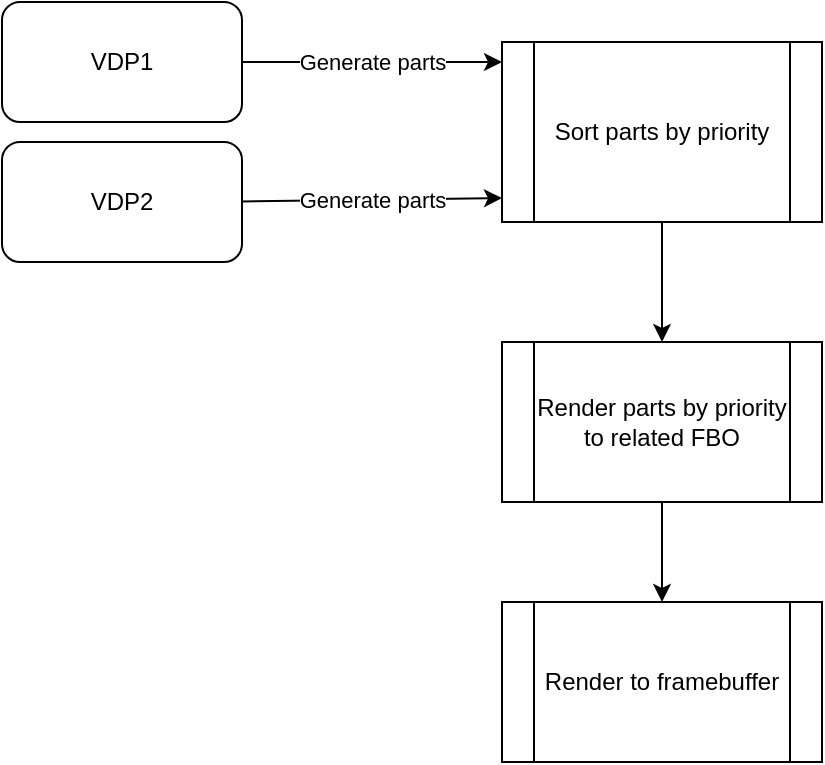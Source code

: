 <mxfile version="23.0.2" type="device">
  <diagram name="Page-1" id="qLgkIeqdQllUKo7gCx5l">
    <mxGraphModel dx="757" dy="571" grid="1" gridSize="10" guides="1" tooltips="1" connect="1" arrows="1" fold="1" page="1" pageScale="1" pageWidth="827" pageHeight="1169" math="0" shadow="0">
      <root>
        <mxCell id="0" />
        <mxCell id="1" parent="0" />
        <mxCell id="MS-7pJhKzLg421YMvwHl-1" value="VDP1" style="rounded=1;whiteSpace=wrap;html=1;" vertex="1" parent="1">
          <mxGeometry x="50" y="70" width="120" height="60" as="geometry" />
        </mxCell>
        <mxCell id="MS-7pJhKzLg421YMvwHl-2" value="VDP2" style="rounded=1;whiteSpace=wrap;html=1;" vertex="1" parent="1">
          <mxGeometry x="50" y="140" width="120" height="60" as="geometry" />
        </mxCell>
        <mxCell id="MS-7pJhKzLg421YMvwHl-6" value="" style="endArrow=classic;html=1;rounded=0;exitX=1;exitY=0.5;exitDx=0;exitDy=0;" edge="1" parent="1" source="MS-7pJhKzLg421YMvwHl-1">
          <mxGeometry relative="1" as="geometry">
            <mxPoint x="280" y="100" as="sourcePoint" />
            <mxPoint x="300" y="100" as="targetPoint" />
          </mxGeometry>
        </mxCell>
        <mxCell id="MS-7pJhKzLg421YMvwHl-7" value="Generate parts" style="edgeLabel;resizable=0;html=1;align=center;verticalAlign=middle;" connectable="0" vertex="1" parent="MS-7pJhKzLg421YMvwHl-6">
          <mxGeometry relative="1" as="geometry" />
        </mxCell>
        <mxCell id="MS-7pJhKzLg421YMvwHl-9" value="" style="endArrow=classic;html=1;rounded=0;exitX=1;exitY=0.5;exitDx=0;exitDy=0;" edge="1" parent="1">
          <mxGeometry relative="1" as="geometry">
            <mxPoint x="170" y="169.71" as="sourcePoint" />
            <mxPoint x="300" y="168" as="targetPoint" />
          </mxGeometry>
        </mxCell>
        <mxCell id="MS-7pJhKzLg421YMvwHl-10" value="Generate parts" style="edgeLabel;resizable=0;html=1;align=center;verticalAlign=middle;" connectable="0" vertex="1" parent="MS-7pJhKzLg421YMvwHl-9">
          <mxGeometry relative="1" as="geometry" />
        </mxCell>
        <mxCell id="MS-7pJhKzLg421YMvwHl-14" value="" style="edgeStyle=orthogonalEdgeStyle;rounded=0;orthogonalLoop=1;jettySize=auto;html=1;" edge="1" parent="1" source="MS-7pJhKzLg421YMvwHl-11" target="MS-7pJhKzLg421YMvwHl-13">
          <mxGeometry relative="1" as="geometry" />
        </mxCell>
        <mxCell id="MS-7pJhKzLg421YMvwHl-11" value="Sort parts by priority&lt;br&gt;" style="shape=process;whiteSpace=wrap;html=1;backgroundOutline=1;" vertex="1" parent="1">
          <mxGeometry x="300" y="90" width="160" height="90" as="geometry" />
        </mxCell>
        <mxCell id="MS-7pJhKzLg421YMvwHl-17" value="" style="edgeStyle=orthogonalEdgeStyle;rounded=0;orthogonalLoop=1;jettySize=auto;html=1;" edge="1" parent="1" source="MS-7pJhKzLg421YMvwHl-13" target="MS-7pJhKzLg421YMvwHl-16">
          <mxGeometry relative="1" as="geometry" />
        </mxCell>
        <mxCell id="MS-7pJhKzLg421YMvwHl-13" value="Render parts by priority to related FBO" style="shape=process;whiteSpace=wrap;html=1;backgroundOutline=1;" vertex="1" parent="1">
          <mxGeometry x="300" y="240" width="160" height="80" as="geometry" />
        </mxCell>
        <mxCell id="MS-7pJhKzLg421YMvwHl-16" value="Render to framebuffer" style="shape=process;whiteSpace=wrap;html=1;backgroundOutline=1;" vertex="1" parent="1">
          <mxGeometry x="300" y="370" width="160" height="80" as="geometry" />
        </mxCell>
      </root>
    </mxGraphModel>
  </diagram>
</mxfile>
